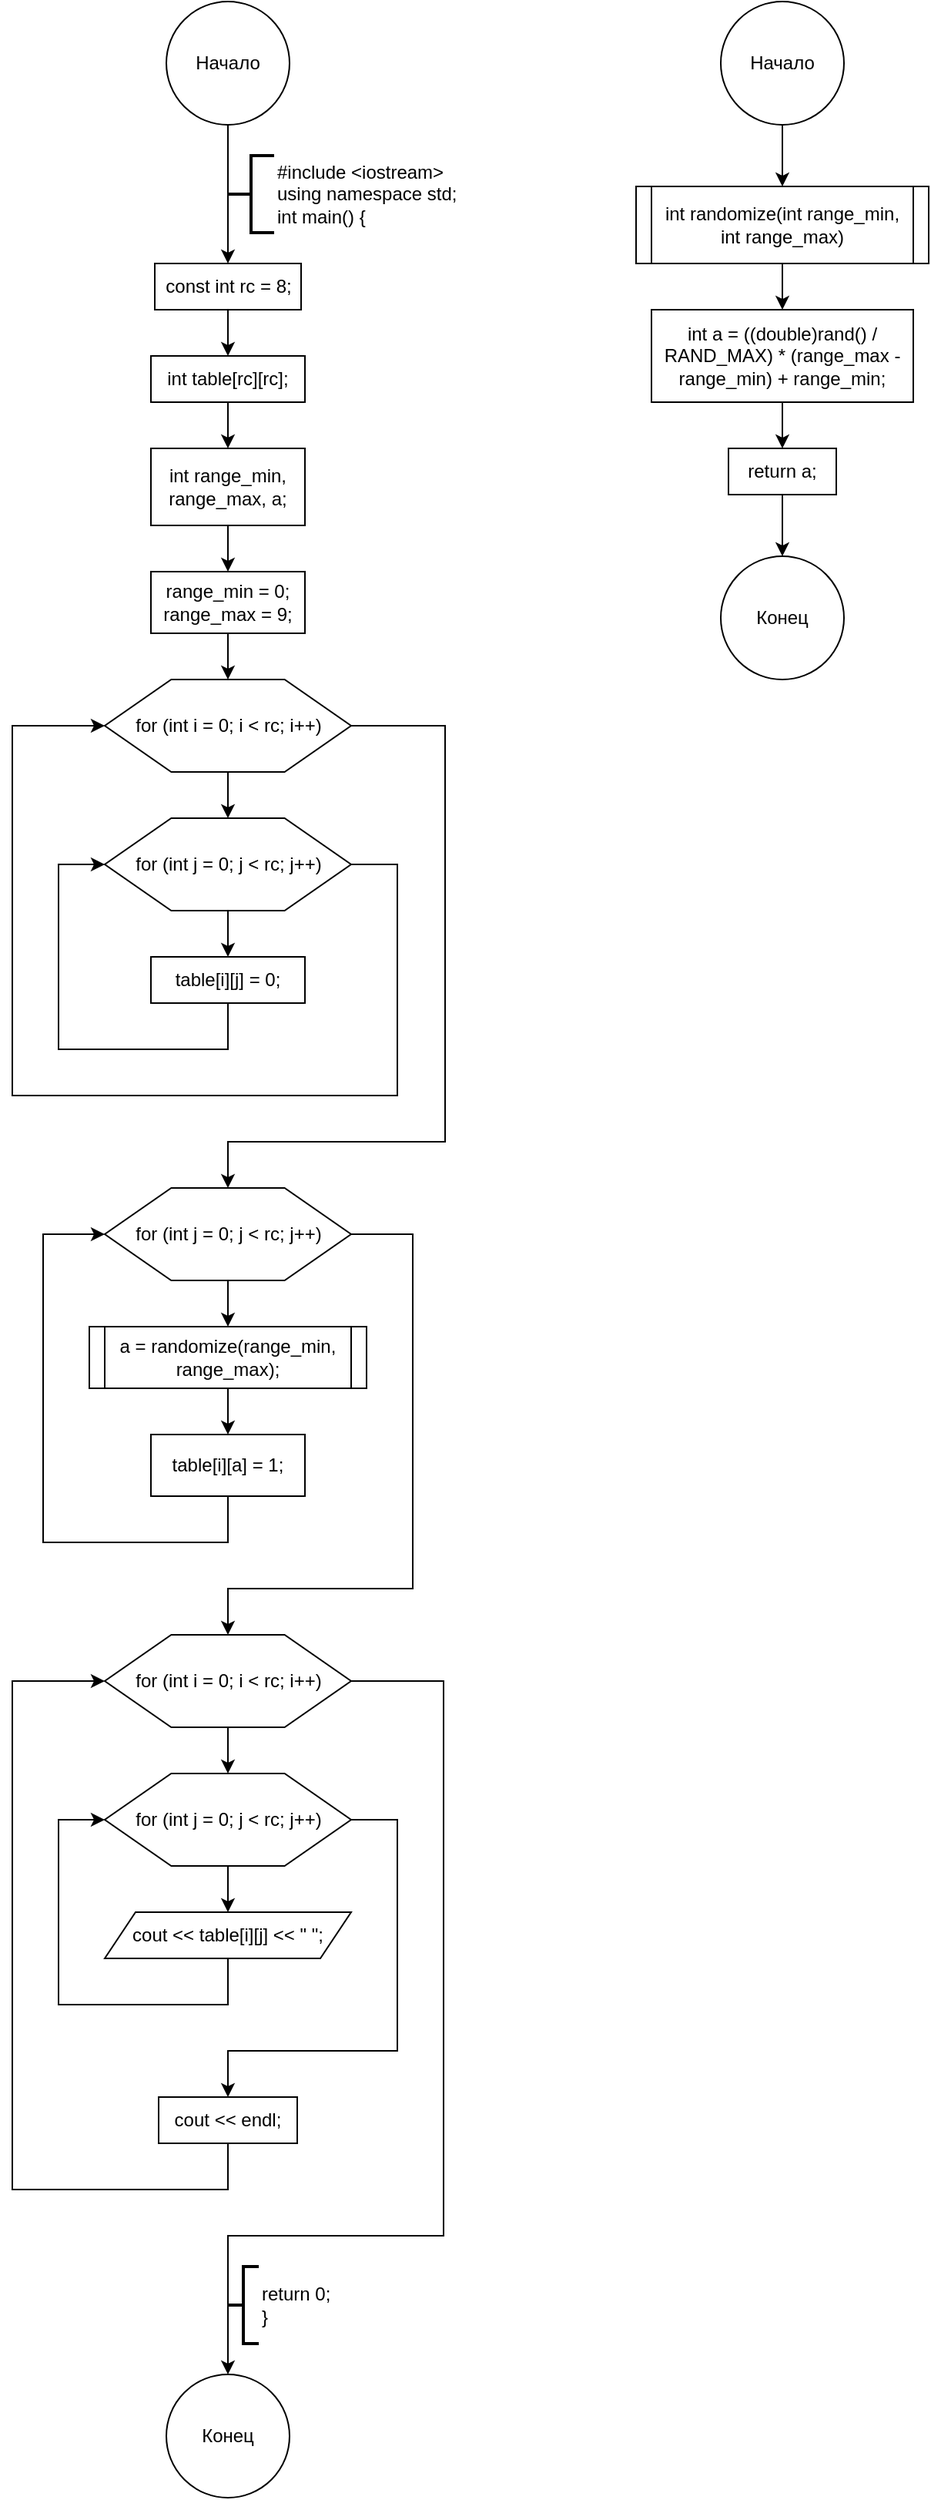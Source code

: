 <mxfile version="26.2.12">
  <diagram name="Страница — 1" id="0XURHnWdwZZxhtgep2Nh">
    <mxGraphModel dx="1680" dy="874" grid="1" gridSize="10" guides="1" tooltips="1" connect="1" arrows="1" fold="1" page="1" pageScale="1" pageWidth="827" pageHeight="1169" math="0" shadow="0">
      <root>
        <mxCell id="0" />
        <mxCell id="1" parent="0" />
        <mxCell id="uCTwqBEk31hx5L1SvOHl-3" style="edgeStyle=orthogonalEdgeStyle;rounded=0;orthogonalLoop=1;jettySize=auto;html=1;entryX=0.5;entryY=0;entryDx=0;entryDy=0;" parent="1" source="uCTwqBEk31hx5L1SvOHl-1" target="uCTwqBEk31hx5L1SvOHl-2" edge="1">
          <mxGeometry relative="1" as="geometry" />
        </mxCell>
        <mxCell id="uCTwqBEk31hx5L1SvOHl-1" value="Начало" style="ellipse;whiteSpace=wrap;html=1;aspect=fixed;" parent="1" vertex="1">
          <mxGeometry x="360" width="80" height="80" as="geometry" />
        </mxCell>
        <mxCell id="uCTwqBEk31hx5L1SvOHl-8" style="edgeStyle=orthogonalEdgeStyle;rounded=0;orthogonalLoop=1;jettySize=auto;html=1;entryX=0.5;entryY=0;entryDx=0;entryDy=0;" parent="1" source="uCTwqBEk31hx5L1SvOHl-2" target="uCTwqBEk31hx5L1SvOHl-7" edge="1">
          <mxGeometry relative="1" as="geometry" />
        </mxCell>
        <mxCell id="uCTwqBEk31hx5L1SvOHl-2" value="const int rc = 8;" style="rounded=0;whiteSpace=wrap;html=1;" parent="1" vertex="1">
          <mxGeometry x="352.5" y="170" width="95" height="30" as="geometry" />
        </mxCell>
        <mxCell id="uCTwqBEk31hx5L1SvOHl-6" value="&lt;div&gt;#include &amp;lt;iostream&amp;gt;&lt;/div&gt;&lt;div&gt;&lt;span style=&quot;background-color: transparent; color: light-dark(rgb(0, 0, 0), rgb(255, 255, 255));&quot;&gt;using namespace std;&lt;/span&gt;&lt;/div&gt;&lt;div&gt;&lt;span style=&quot;background-color: transparent;&quot;&gt;int main() {&lt;/span&gt;&lt;/div&gt;" style="strokeWidth=2;html=1;shape=mxgraph.flowchart.annotation_2;align=left;labelPosition=right;pointerEvents=1;" parent="1" vertex="1">
          <mxGeometry x="400" y="100" width="30" height="50" as="geometry" />
        </mxCell>
        <mxCell id="uCTwqBEk31hx5L1SvOHl-10" style="edgeStyle=orthogonalEdgeStyle;rounded=0;orthogonalLoop=1;jettySize=auto;html=1;entryX=0.5;entryY=0;entryDx=0;entryDy=0;" parent="1" source="uCTwqBEk31hx5L1SvOHl-7" target="uCTwqBEk31hx5L1SvOHl-9" edge="1">
          <mxGeometry relative="1" as="geometry" />
        </mxCell>
        <mxCell id="uCTwqBEk31hx5L1SvOHl-7" value="int table[rc][rc];" style="rounded=0;whiteSpace=wrap;html=1;" parent="1" vertex="1">
          <mxGeometry x="350" y="230" width="100" height="30" as="geometry" />
        </mxCell>
        <mxCell id="uCTwqBEk31hx5L1SvOHl-12" style="edgeStyle=orthogonalEdgeStyle;rounded=0;orthogonalLoop=1;jettySize=auto;html=1;entryX=0.5;entryY=0;entryDx=0;entryDy=0;" parent="1" source="uCTwqBEk31hx5L1SvOHl-9" target="uCTwqBEk31hx5L1SvOHl-11" edge="1">
          <mxGeometry relative="1" as="geometry" />
        </mxCell>
        <mxCell id="uCTwqBEk31hx5L1SvOHl-9" value="int range_min, range_max, a;" style="rounded=0;whiteSpace=wrap;html=1;" parent="1" vertex="1">
          <mxGeometry x="350" y="290" width="100" height="50" as="geometry" />
        </mxCell>
        <mxCell id="uCTwqBEk31hx5L1SvOHl-14" style="edgeStyle=orthogonalEdgeStyle;rounded=0;orthogonalLoop=1;jettySize=auto;html=1;entryX=0.5;entryY=0;entryDx=0;entryDy=0;" parent="1" source="uCTwqBEk31hx5L1SvOHl-11" target="uCTwqBEk31hx5L1SvOHl-13" edge="1">
          <mxGeometry relative="1" as="geometry" />
        </mxCell>
        <mxCell id="uCTwqBEk31hx5L1SvOHl-11" value="&lt;div&gt;range_min = 0;&lt;/div&gt;&lt;div&gt;&lt;span style=&quot;background-color: transparent; color: light-dark(rgb(0, 0, 0), rgb(255, 255, 255));&quot;&gt;range_max = 9;&lt;/span&gt;&lt;/div&gt;" style="rounded=0;whiteSpace=wrap;html=1;" parent="1" vertex="1">
          <mxGeometry x="350" y="370" width="100" height="40" as="geometry" />
        </mxCell>
        <mxCell id="uCTwqBEk31hx5L1SvOHl-16" style="edgeStyle=orthogonalEdgeStyle;rounded=0;orthogonalLoop=1;jettySize=auto;html=1;entryX=0.5;entryY=0;entryDx=0;entryDy=0;" parent="1" source="uCTwqBEk31hx5L1SvOHl-13" target="uCTwqBEk31hx5L1SvOHl-15" edge="1">
          <mxGeometry relative="1" as="geometry" />
        </mxCell>
        <mxCell id="uCTwqBEk31hx5L1SvOHl-25" style="edgeStyle=orthogonalEdgeStyle;rounded=0;orthogonalLoop=1;jettySize=auto;html=1;entryX=0.5;entryY=0;entryDx=0;entryDy=0;" parent="1" source="uCTwqBEk31hx5L1SvOHl-13" target="uCTwqBEk31hx5L1SvOHl-22" edge="1">
          <mxGeometry relative="1" as="geometry">
            <mxPoint x="540" y="770" as="targetPoint" />
            <Array as="points">
              <mxPoint x="541" y="470" />
              <mxPoint x="541" y="740" />
              <mxPoint x="400" y="740" />
            </Array>
          </mxGeometry>
        </mxCell>
        <mxCell id="uCTwqBEk31hx5L1SvOHl-13" value="for (int i = 0; i &amp;lt; rc; i++)" style="verticalLabelPosition=middle;verticalAlign=middle;html=1;shape=hexagon;perimeter=hexagonPerimeter2;arcSize=6;size=0.27;labelPosition=center;align=center;" parent="1" vertex="1">
          <mxGeometry x="320" y="440" width="160" height="60" as="geometry" />
        </mxCell>
        <mxCell id="uCTwqBEk31hx5L1SvOHl-18" style="edgeStyle=orthogonalEdgeStyle;rounded=0;orthogonalLoop=1;jettySize=auto;html=1;entryX=0.5;entryY=0;entryDx=0;entryDy=0;" parent="1" source="uCTwqBEk31hx5L1SvOHl-15" target="uCTwqBEk31hx5L1SvOHl-17" edge="1">
          <mxGeometry relative="1" as="geometry" />
        </mxCell>
        <mxCell id="uCTwqBEk31hx5L1SvOHl-20" style="edgeStyle=orthogonalEdgeStyle;rounded=0;orthogonalLoop=1;jettySize=auto;html=1;entryX=0;entryY=0.5;entryDx=0;entryDy=0;" parent="1" source="uCTwqBEk31hx5L1SvOHl-15" target="uCTwqBEk31hx5L1SvOHl-13" edge="1">
          <mxGeometry relative="1" as="geometry">
            <mxPoint x="230" y="480" as="targetPoint" />
            <Array as="points">
              <mxPoint x="510" y="560" />
              <mxPoint x="510" y="710" />
              <mxPoint x="260" y="710" />
              <mxPoint x="260" y="470" />
            </Array>
          </mxGeometry>
        </mxCell>
        <mxCell id="uCTwqBEk31hx5L1SvOHl-15" value="for (int j = 0; j &amp;lt; rc; j++)" style="verticalLabelPosition=middle;verticalAlign=middle;html=1;shape=hexagon;perimeter=hexagonPerimeter2;arcSize=6;size=0.27;labelPosition=center;align=center;" parent="1" vertex="1">
          <mxGeometry x="320" y="530" width="160" height="60" as="geometry" />
        </mxCell>
        <mxCell id="uCTwqBEk31hx5L1SvOHl-19" style="edgeStyle=orthogonalEdgeStyle;rounded=0;orthogonalLoop=1;jettySize=auto;html=1;entryX=0;entryY=0.5;entryDx=0;entryDy=0;" parent="1" source="uCTwqBEk31hx5L1SvOHl-17" target="uCTwqBEk31hx5L1SvOHl-15" edge="1">
          <mxGeometry relative="1" as="geometry">
            <Array as="points">
              <mxPoint x="400" y="680" />
              <mxPoint x="290" y="680" />
              <mxPoint x="290" y="560" />
            </Array>
          </mxGeometry>
        </mxCell>
        <mxCell id="uCTwqBEk31hx5L1SvOHl-17" value="table[i][j] = 0;" style="rounded=0;whiteSpace=wrap;html=1;" parent="1" vertex="1">
          <mxGeometry x="350" y="620" width="100" height="30" as="geometry" />
        </mxCell>
        <mxCell id="uCTwqBEk31hx5L1SvOHl-21" style="edgeStyle=orthogonalEdgeStyle;rounded=0;orthogonalLoop=1;jettySize=auto;html=1;entryX=0.5;entryY=0;entryDx=0;entryDy=0;" parent="1" source="uCTwqBEk31hx5L1SvOHl-22" edge="1">
          <mxGeometry relative="1" as="geometry">
            <mxPoint x="400" y="860" as="targetPoint" />
          </mxGeometry>
        </mxCell>
        <mxCell id="uCTwqBEk31hx5L1SvOHl-29" style="edgeStyle=orthogonalEdgeStyle;rounded=0;orthogonalLoop=1;jettySize=auto;html=1;entryX=0.5;entryY=0;entryDx=0;entryDy=0;" parent="1" source="uCTwqBEk31hx5L1SvOHl-22" target="uCTwqBEk31hx5L1SvOHl-32" edge="1">
          <mxGeometry relative="1" as="geometry">
            <mxPoint x="520" y="1000" as="targetPoint" />
            <Array as="points">
              <mxPoint x="520" y="800" />
              <mxPoint x="520" y="1030" />
              <mxPoint x="400" y="1030" />
            </Array>
          </mxGeometry>
        </mxCell>
        <mxCell id="uCTwqBEk31hx5L1SvOHl-22" value="for (int j = 0; j &amp;lt; rc; j++)" style="verticalLabelPosition=middle;verticalAlign=middle;html=1;shape=hexagon;perimeter=hexagonPerimeter2;arcSize=6;size=0.27;labelPosition=center;align=center;" parent="1" vertex="1">
          <mxGeometry x="320" y="770" width="160" height="60" as="geometry" />
        </mxCell>
        <mxCell id="uCTwqBEk31hx5L1SvOHl-27" style="edgeStyle=orthogonalEdgeStyle;rounded=0;orthogonalLoop=1;jettySize=auto;html=1;entryX=0.5;entryY=0;entryDx=0;entryDy=0;" parent="1" target="uCTwqBEk31hx5L1SvOHl-26" edge="1">
          <mxGeometry relative="1" as="geometry">
            <mxPoint x="400" y="900" as="sourcePoint" />
          </mxGeometry>
        </mxCell>
        <mxCell id="uCTwqBEk31hx5L1SvOHl-28" style="edgeStyle=orthogonalEdgeStyle;rounded=0;orthogonalLoop=1;jettySize=auto;html=1;entryX=0;entryY=0.5;entryDx=0;entryDy=0;" parent="1" source="uCTwqBEk31hx5L1SvOHl-26" target="uCTwqBEk31hx5L1SvOHl-22" edge="1">
          <mxGeometry relative="1" as="geometry">
            <mxPoint x="400" y="1020" as="targetPoint" />
            <Array as="points">
              <mxPoint x="400" y="1000" />
              <mxPoint x="280" y="1000" />
              <mxPoint x="280" y="800" />
            </Array>
          </mxGeometry>
        </mxCell>
        <mxCell id="uCTwqBEk31hx5L1SvOHl-26" value="table[i][a] = 1;" style="rounded=0;whiteSpace=wrap;html=1;" parent="1" vertex="1">
          <mxGeometry x="350" y="930" width="100" height="40" as="geometry" />
        </mxCell>
        <mxCell id="uCTwqBEk31hx5L1SvOHl-30" style="edgeStyle=orthogonalEdgeStyle;rounded=0;orthogonalLoop=1;jettySize=auto;html=1;exitX=0.5;exitY=1;exitDx=0;exitDy=0;" parent="1" source="uCTwqBEk31hx5L1SvOHl-15" target="uCTwqBEk31hx5L1SvOHl-15" edge="1">
          <mxGeometry relative="1" as="geometry" />
        </mxCell>
        <mxCell id="uCTwqBEk31hx5L1SvOHl-31" style="edgeStyle=orthogonalEdgeStyle;rounded=0;orthogonalLoop=1;jettySize=auto;html=1;entryX=0.5;entryY=0;entryDx=0;entryDy=0;" parent="1" source="uCTwqBEk31hx5L1SvOHl-32" target="uCTwqBEk31hx5L1SvOHl-35" edge="1">
          <mxGeometry relative="1" as="geometry" />
        </mxCell>
        <mxCell id="uCTwqBEk31hx5L1SvOHl-45" style="edgeStyle=orthogonalEdgeStyle;rounded=0;orthogonalLoop=1;jettySize=auto;html=1;entryX=0.5;entryY=0;entryDx=0;entryDy=0;" parent="1" source="uCTwqBEk31hx5L1SvOHl-32" target="uCTwqBEk31hx5L1SvOHl-46" edge="1">
          <mxGeometry relative="1" as="geometry">
            <mxPoint x="540" y="1541" as="targetPoint" />
            <Array as="points">
              <mxPoint x="540" y="1090" />
              <mxPoint x="540" y="1450" />
              <mxPoint x="400" y="1450" />
            </Array>
          </mxGeometry>
        </mxCell>
        <mxCell id="uCTwqBEk31hx5L1SvOHl-32" value="for (int i = 0; i &amp;lt; rc; i++)" style="verticalLabelPosition=middle;verticalAlign=middle;html=1;shape=hexagon;perimeter=hexagonPerimeter2;arcSize=6;size=0.27;labelPosition=center;align=center;" parent="1" vertex="1">
          <mxGeometry x="320" y="1060" width="160" height="60" as="geometry" />
        </mxCell>
        <mxCell id="uCTwqBEk31hx5L1SvOHl-33" style="edgeStyle=orthogonalEdgeStyle;rounded=0;orthogonalLoop=1;jettySize=auto;html=1;entryX=0.5;entryY=0;entryDx=0;entryDy=0;" parent="1" source="uCTwqBEk31hx5L1SvOHl-35" edge="1">
          <mxGeometry relative="1" as="geometry">
            <mxPoint x="400" y="1240" as="targetPoint" />
          </mxGeometry>
        </mxCell>
        <mxCell id="uCTwqBEk31hx5L1SvOHl-42" style="edgeStyle=orthogonalEdgeStyle;rounded=0;orthogonalLoop=1;jettySize=auto;html=1;entryX=0.5;entryY=0;entryDx=0;entryDy=0;" parent="1" source="uCTwqBEk31hx5L1SvOHl-35" target="uCTwqBEk31hx5L1SvOHl-41" edge="1">
          <mxGeometry relative="1" as="geometry">
            <Array as="points">
              <mxPoint x="510" y="1180" />
              <mxPoint x="510" y="1330" />
              <mxPoint x="400" y="1330" />
            </Array>
          </mxGeometry>
        </mxCell>
        <mxCell id="uCTwqBEk31hx5L1SvOHl-35" value="for (int j = 0; j &amp;lt; rc; j++)" style="verticalLabelPosition=middle;verticalAlign=middle;html=1;shape=hexagon;perimeter=hexagonPerimeter2;arcSize=6;size=0.27;labelPosition=center;align=center;" parent="1" vertex="1">
          <mxGeometry x="320" y="1150" width="160" height="60" as="geometry" />
        </mxCell>
        <mxCell id="uCTwqBEk31hx5L1SvOHl-36" style="edgeStyle=orthogonalEdgeStyle;rounded=0;orthogonalLoop=1;jettySize=auto;html=1;entryX=0;entryY=0.5;entryDx=0;entryDy=0;" parent="1" target="uCTwqBEk31hx5L1SvOHl-35" edge="1">
          <mxGeometry relative="1" as="geometry">
            <Array as="points">
              <mxPoint x="400" y="1300" />
              <mxPoint x="290" y="1300" />
              <mxPoint x="290" y="1180" />
            </Array>
            <mxPoint x="400" y="1270" as="sourcePoint" />
          </mxGeometry>
        </mxCell>
        <mxCell id="uCTwqBEk31hx5L1SvOHl-38" style="edgeStyle=orthogonalEdgeStyle;rounded=0;orthogonalLoop=1;jettySize=auto;html=1;exitX=0.5;exitY=1;exitDx=0;exitDy=0;" parent="1" source="uCTwqBEk31hx5L1SvOHl-35" target="uCTwqBEk31hx5L1SvOHl-35" edge="1">
          <mxGeometry relative="1" as="geometry" />
        </mxCell>
        <mxCell id="uCTwqBEk31hx5L1SvOHl-39" value="cout &amp;lt;&amp;lt; table[i][j] &amp;lt;&amp;lt; &quot; &quot;;" style="shape=parallelogram;perimeter=parallelogramPerimeter;whiteSpace=wrap;html=1;fixedSize=1;" parent="1" vertex="1">
          <mxGeometry x="320" y="1240" width="160" height="30" as="geometry" />
        </mxCell>
        <mxCell id="uCTwqBEk31hx5L1SvOHl-44" style="edgeStyle=orthogonalEdgeStyle;rounded=0;orthogonalLoop=1;jettySize=auto;html=1;entryX=0;entryY=0.5;entryDx=0;entryDy=0;" parent="1" source="uCTwqBEk31hx5L1SvOHl-41" target="uCTwqBEk31hx5L1SvOHl-32" edge="1">
          <mxGeometry relative="1" as="geometry">
            <Array as="points">
              <mxPoint x="400" y="1420" />
              <mxPoint x="260" y="1420" />
              <mxPoint x="260" y="1090" />
            </Array>
          </mxGeometry>
        </mxCell>
        <mxCell id="uCTwqBEk31hx5L1SvOHl-41" value="cout &amp;lt;&amp;lt; endl;" style="rounded=0;whiteSpace=wrap;html=1;" parent="1" vertex="1">
          <mxGeometry x="355" y="1360" width="90" height="30" as="geometry" />
        </mxCell>
        <mxCell id="uCTwqBEk31hx5L1SvOHl-46" value="Конец" style="ellipse;whiteSpace=wrap;html=1;aspect=fixed;" parent="1" vertex="1">
          <mxGeometry x="360" y="1540" width="80" height="80" as="geometry" />
        </mxCell>
        <mxCell id="uCTwqBEk31hx5L1SvOHl-47" value="return 0;&lt;div&gt;}&lt;/div&gt;" style="strokeWidth=2;html=1;shape=mxgraph.flowchart.annotation_2;align=left;labelPosition=right;pointerEvents=1;" parent="1" vertex="1">
          <mxGeometry x="400" y="1470" width="20" height="50" as="geometry" />
        </mxCell>
        <mxCell id="_pUfOadzc7FKge5_PuRa-1" value="a = randomize(range_min, range_max);" style="shape=process;whiteSpace=wrap;html=1;backgroundOutline=1;size=0.056;" vertex="1" parent="1">
          <mxGeometry x="310" y="860" width="180" height="40" as="geometry" />
        </mxCell>
        <mxCell id="_pUfOadzc7FKge5_PuRa-4" style="edgeStyle=orthogonalEdgeStyle;rounded=0;orthogonalLoop=1;jettySize=auto;html=1;entryX=0.5;entryY=0;entryDx=0;entryDy=0;" edge="1" parent="1" source="_pUfOadzc7FKge5_PuRa-2" target="_pUfOadzc7FKge5_PuRa-3">
          <mxGeometry relative="1" as="geometry" />
        </mxCell>
        <mxCell id="_pUfOadzc7FKge5_PuRa-2" value="Начало" style="ellipse;whiteSpace=wrap;html=1;aspect=fixed;" vertex="1" parent="1">
          <mxGeometry x="720" width="80" height="80" as="geometry" />
        </mxCell>
        <mxCell id="_pUfOadzc7FKge5_PuRa-6" style="edgeStyle=orthogonalEdgeStyle;rounded=0;orthogonalLoop=1;jettySize=auto;html=1;entryX=0.5;entryY=0;entryDx=0;entryDy=0;" edge="1" parent="1" source="_pUfOadzc7FKge5_PuRa-3" target="_pUfOadzc7FKge5_PuRa-5">
          <mxGeometry relative="1" as="geometry" />
        </mxCell>
        <mxCell id="_pUfOadzc7FKge5_PuRa-3" value="int randomize(int range_min, int range_max)" style="shape=process;whiteSpace=wrap;html=1;backgroundOutline=1;size=0.053;" vertex="1" parent="1">
          <mxGeometry x="665" y="120" width="190" height="50" as="geometry" />
        </mxCell>
        <mxCell id="_pUfOadzc7FKge5_PuRa-8" style="edgeStyle=orthogonalEdgeStyle;rounded=0;orthogonalLoop=1;jettySize=auto;html=1;entryX=0.5;entryY=0;entryDx=0;entryDy=0;" edge="1" parent="1" source="_pUfOadzc7FKge5_PuRa-5" target="_pUfOadzc7FKge5_PuRa-7">
          <mxGeometry relative="1" as="geometry" />
        </mxCell>
        <mxCell id="_pUfOadzc7FKge5_PuRa-5" value="int a = ((double)rand() / RAND_MAX) * (range_max - range_min) + range_min;" style="rounded=0;whiteSpace=wrap;html=1;" vertex="1" parent="1">
          <mxGeometry x="675" y="200" width="170" height="60" as="geometry" />
        </mxCell>
        <mxCell id="_pUfOadzc7FKge5_PuRa-10" style="edgeStyle=orthogonalEdgeStyle;rounded=0;orthogonalLoop=1;jettySize=auto;html=1;entryX=0.5;entryY=0;entryDx=0;entryDy=0;" edge="1" parent="1" source="_pUfOadzc7FKge5_PuRa-7" target="_pUfOadzc7FKge5_PuRa-9">
          <mxGeometry relative="1" as="geometry" />
        </mxCell>
        <mxCell id="_pUfOadzc7FKge5_PuRa-7" value="return a;" style="rounded=0;whiteSpace=wrap;html=1;" vertex="1" parent="1">
          <mxGeometry x="725" y="290" width="70" height="30" as="geometry" />
        </mxCell>
        <mxCell id="_pUfOadzc7FKge5_PuRa-9" value="Конец" style="ellipse;whiteSpace=wrap;html=1;aspect=fixed;" vertex="1" parent="1">
          <mxGeometry x="720" y="360" width="80" height="80" as="geometry" />
        </mxCell>
      </root>
    </mxGraphModel>
  </diagram>
</mxfile>
